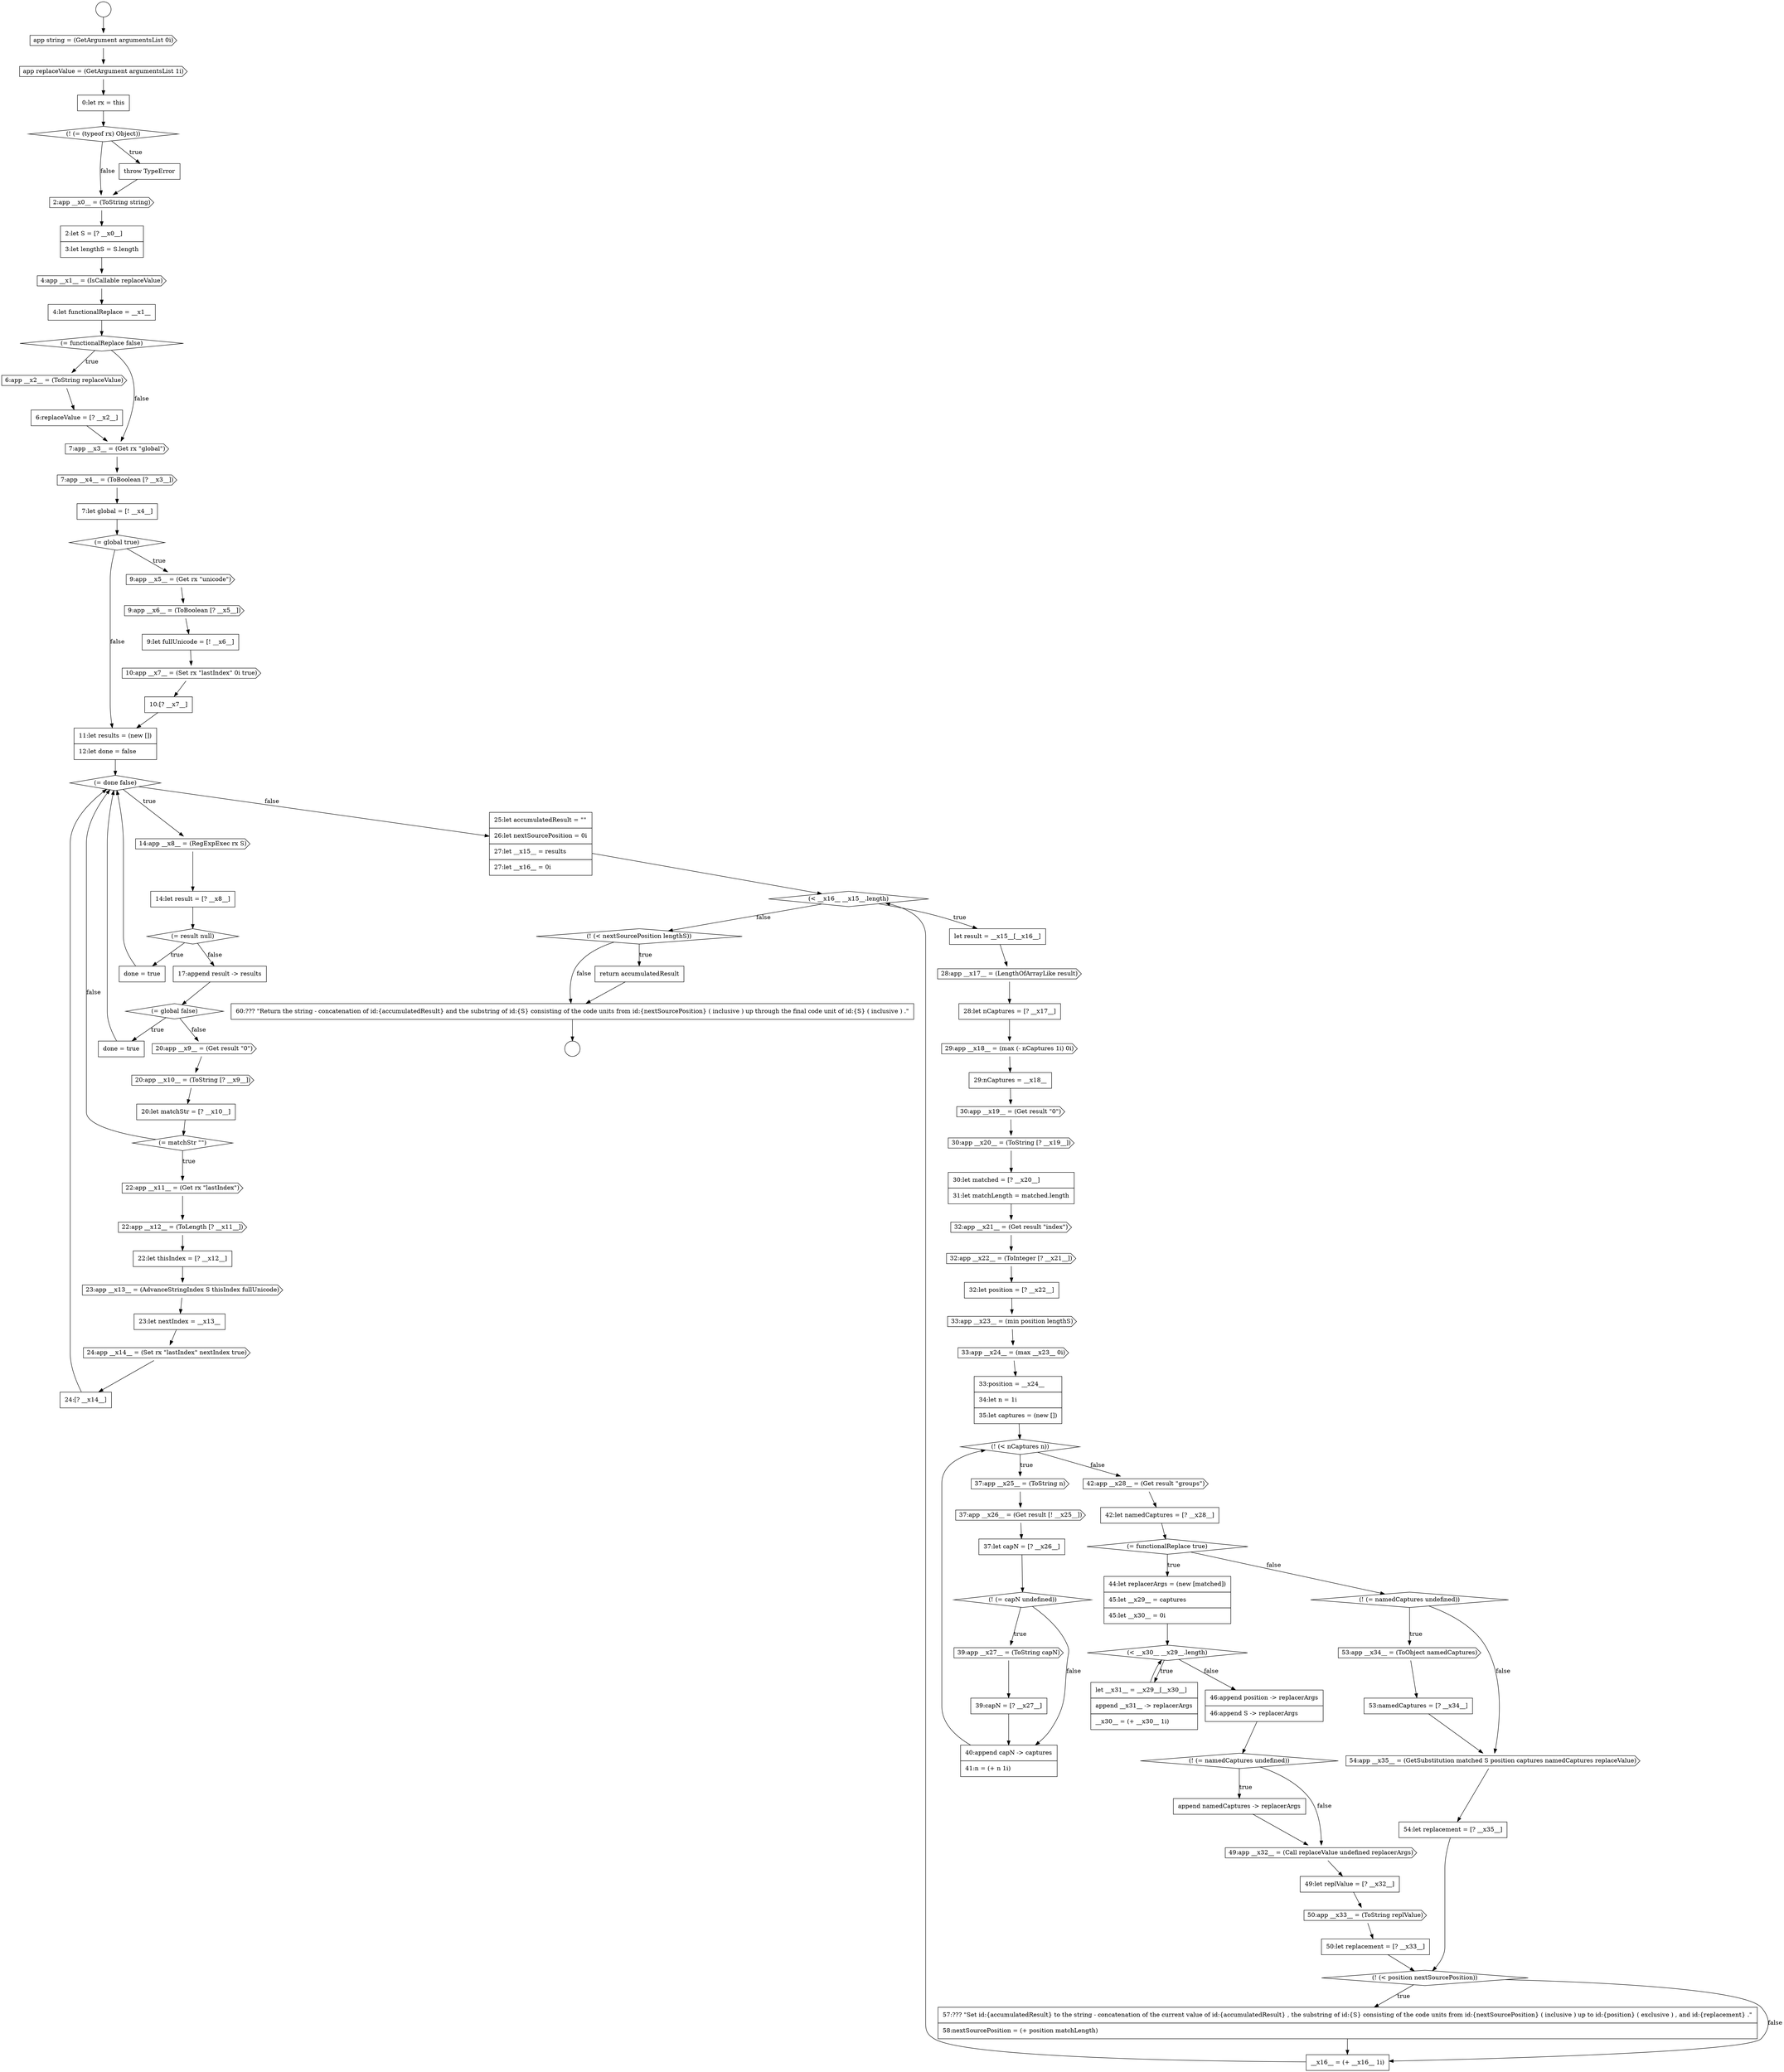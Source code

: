 digraph {
  node5 [shape=diamond, label=<<font color="black">(! (= (typeof rx) Object))</font>> color="black" fillcolor="white" style=filled]
  node84 [shape=none, margin=0, label=<<font color="black">
    <table border="0" cellborder="1" cellspacing="0" cellpadding="10">
      <tr><td align="left">54:let replacement = [? __x35__]</td></tr>
    </table>
  </font>> color="black" fillcolor="white" style=filled]
  node65 [shape=none, margin=0, label=<<font color="black">
    <table border="0" cellborder="1" cellspacing="0" cellpadding="10">
      <tr><td align="left">39:capN = [? __x27__]</td></tr>
    </table>
  </font>> color="black" fillcolor="white" style=filled]
  node77 [shape=none, margin=0, label=<<font color="black">
    <table border="0" cellborder="1" cellspacing="0" cellpadding="10">
      <tr><td align="left">49:let replValue = [? __x32__]</td></tr>
    </table>
  </font>> color="black" fillcolor="white" style=filled]
  node66 [shape=none, margin=0, label=<<font color="black">
    <table border="0" cellborder="1" cellspacing="0" cellpadding="10">
      <tr><td align="left">40:append capN -&gt; captures</td></tr>
      <tr><td align="left">41:n = (+ n 1i)</td></tr>
    </table>
  </font>> color="black" fillcolor="white" style=filled]
  node87 [shape=none, margin=0, label=<<font color="black">
    <table border="0" cellborder="1" cellspacing="0" cellpadding="10">
      <tr><td align="left">__x16__ = (+ __x16__ 1i)</td></tr>
    </table>
  </font>> color="black" fillcolor="white" style=filled]
  node69 [shape=diamond, label=<<font color="black">(= functionalReplace true)</font>> color="black" fillcolor="white" style=filled]
  node0 [shape=circle label=" " color="black" fillcolor="white" style=filled]
  node88 [shape=diamond, label=<<font color="black">(! (&lt; nextSourcePosition lengthS))</font>> color="black" fillcolor="white" style=filled]
  node10 [shape=none, margin=0, label=<<font color="black">
    <table border="0" cellborder="1" cellspacing="0" cellpadding="10">
      <tr><td align="left">4:let functionalReplace = __x1__</td></tr>
    </table>
  </font>> color="black" fillcolor="white" style=filled]
  node56 [shape=cds, label=<<font color="black">33:app __x23__ = (min position lengthS)</font>> color="black" fillcolor="white" style=filled]
  node42 [shape=none, margin=0, label=<<font color="black">
    <table border="0" cellborder="1" cellspacing="0" cellpadding="10">
      <tr><td align="left">24:[? __x14__]</td></tr>
    </table>
  </font>> color="black" fillcolor="white" style=filled]
  node24 [shape=diamond, label=<<font color="black">(= done false)</font>> color="black" fillcolor="white" style=filled]
  node37 [shape=cds, label=<<font color="black">22:app __x12__ = (ToLength [? __x11__])</font>> color="black" fillcolor="white" style=filled]
  node25 [shape=cds, label=<<font color="black">14:app __x8__ = (RegExpExec rx S)</font>> color="black" fillcolor="white" style=filled]
  node52 [shape=none, margin=0, label=<<font color="black">
    <table border="0" cellborder="1" cellspacing="0" cellpadding="10">
      <tr><td align="left">30:let matched = [? __x20__]</td></tr>
      <tr><td align="left">31:let matchLength = matched.length</td></tr>
    </table>
  </font>> color="black" fillcolor="white" style=filled]
  node14 [shape=cds, label=<<font color="black">7:app __x3__ = (Get rx &quot;global&quot;)</font>> color="black" fillcolor="white" style=filled]
  node20 [shape=none, margin=0, label=<<font color="black">
    <table border="0" cellborder="1" cellspacing="0" cellpadding="10">
      <tr><td align="left">9:let fullUnicode = [! __x6__]</td></tr>
    </table>
  </font>> color="black" fillcolor="white" style=filled]
  node46 [shape=cds, label=<<font color="black">28:app __x17__ = (LengthOfArrayLike result)</font>> color="black" fillcolor="white" style=filled]
  node57 [shape=cds, label=<<font color="black">33:app __x24__ = (max __x23__ 0i)</font>> color="black" fillcolor="white" style=filled]
  node78 [shape=cds, label=<<font color="black">50:app __x33__ = (ToString replValue)</font>> color="black" fillcolor="white" style=filled]
  node29 [shape=none, margin=0, label=<<font color="black">
    <table border="0" cellborder="1" cellspacing="0" cellpadding="10">
      <tr><td align="left">17:append result -&gt; results</td></tr>
    </table>
  </font>> color="black" fillcolor="white" style=filled]
  node61 [shape=cds, label=<<font color="black">37:app __x26__ = (Get result [! __x25__])</font>> color="black" fillcolor="white" style=filled]
  node89 [shape=none, margin=0, label=<<font color="black">
    <table border="0" cellborder="1" cellspacing="0" cellpadding="10">
      <tr><td align="left">return accumulatedResult</td></tr>
    </table>
  </font>> color="black" fillcolor="white" style=filled]
  node1 [shape=circle label=" " color="black" fillcolor="white" style=filled]
  node74 [shape=diamond, label=<<font color="black">(! (= namedCaptures undefined))</font>> color="black" fillcolor="white" style=filled]
  node6 [shape=none, margin=0, label=<<font color="black">
    <table border="0" cellborder="1" cellspacing="0" cellpadding="10">
      <tr><td align="left">throw TypeError</td></tr>
    </table>
  </font>> color="black" fillcolor="white" style=filled]
  node60 [shape=cds, label=<<font color="black">37:app __x25__ = (ToString n)</font>> color="black" fillcolor="white" style=filled]
  node85 [shape=diamond, label=<<font color="black">(! (&lt; position nextSourcePosition))</font>> color="black" fillcolor="white" style=filled]
  node70 [shape=none, margin=0, label=<<font color="black">
    <table border="0" cellborder="1" cellspacing="0" cellpadding="10">
      <tr><td align="left">44:let replacerArgs = (new [matched])</td></tr>
      <tr><td align="left">45:let __x29__ = captures</td></tr>
      <tr><td align="left">45:let __x30__ = 0i</td></tr>
    </table>
  </font>> color="black" fillcolor="white" style=filled]
  node21 [shape=cds, label=<<font color="black">10:app __x7__ = (Set rx &quot;lastIndex&quot; 0i true)</font>> color="black" fillcolor="white" style=filled]
  node33 [shape=cds, label=<<font color="black">20:app __x10__ = (ToString [? __x9__])</font>> color="black" fillcolor="white" style=filled]
  node28 [shape=none, margin=0, label=<<font color="black">
    <table border="0" cellborder="1" cellspacing="0" cellpadding="10">
      <tr><td align="left">done = true</td></tr>
    </table>
  </font>> color="black" fillcolor="white" style=filled]
  node38 [shape=none, margin=0, label=<<font color="black">
    <table border="0" cellborder="1" cellspacing="0" cellpadding="10">
      <tr><td align="left">22:let thisIndex = [? __x12__]</td></tr>
    </table>
  </font>> color="black" fillcolor="white" style=filled]
  node9 [shape=cds, label=<<font color="black">4:app __x1__ = (IsCallable replaceValue)</font>> color="black" fillcolor="white" style=filled]
  node53 [shape=cds, label=<<font color="black">32:app __x21__ = (Get result &quot;index&quot;)</font>> color="black" fillcolor="white" style=filled]
  node13 [shape=none, margin=0, label=<<font color="black">
    <table border="0" cellborder="1" cellspacing="0" cellpadding="10">
      <tr><td align="left">6:replaceValue = [? __x2__]</td></tr>
    </table>
  </font>> color="black" fillcolor="white" style=filled]
  node41 [shape=cds, label=<<font color="black">24:app __x14__ = (Set rx &quot;lastIndex&quot; nextIndex true)</font>> color="black" fillcolor="white" style=filled]
  node73 [shape=none, margin=0, label=<<font color="black">
    <table border="0" cellborder="1" cellspacing="0" cellpadding="10">
      <tr><td align="left">46:append position -&gt; replacerArgs</td></tr>
      <tr><td align="left">46:append S -&gt; replacerArgs</td></tr>
    </table>
  </font>> color="black" fillcolor="white" style=filled]
  node2 [shape=cds, label=<<font color="black">app string = (GetArgument argumentsList 0i)</font>> color="black" fillcolor="white" style=filled]
  node45 [shape=none, margin=0, label=<<font color="black">
    <table border="0" cellborder="1" cellspacing="0" cellpadding="10">
      <tr><td align="left">let result = __x15__[__x16__]</td></tr>
    </table>
  </font>> color="black" fillcolor="white" style=filled]
  node64 [shape=cds, label=<<font color="black">39:app __x27__ = (ToString capN)</font>> color="black" fillcolor="white" style=filled]
  node17 [shape=diamond, label=<<font color="black">(= global true)</font>> color="black" fillcolor="white" style=filled]
  node32 [shape=cds, label=<<font color="black">20:app __x9__ = (Get result &quot;0&quot;)</font>> color="black" fillcolor="white" style=filled]
  node34 [shape=none, margin=0, label=<<font color="black">
    <table border="0" cellborder="1" cellspacing="0" cellpadding="10">
      <tr><td align="left">20:let matchStr = [? __x10__]</td></tr>
    </table>
  </font>> color="black" fillcolor="white" style=filled]
  node22 [shape=none, margin=0, label=<<font color="black">
    <table border="0" cellborder="1" cellspacing="0" cellpadding="10">
      <tr><td align="left">10:[? __x7__]</td></tr>
    </table>
  </font>> color="black" fillcolor="white" style=filled]
  node44 [shape=diamond, label=<<font color="black">(&lt; __x16__ __x15__.length)</font>> color="black" fillcolor="white" style=filled]
  node59 [shape=diamond, label=<<font color="black">(! (&lt; nCaptures n))</font>> color="black" fillcolor="white" style=filled]
  node27 [shape=diamond, label=<<font color="black">(= result null)</font>> color="black" fillcolor="white" style=filled]
  node71 [shape=diamond, label=<<font color="black">(&lt; __x30__ __x29__.length)</font>> color="black" fillcolor="white" style=filled]
  node12 [shape=cds, label=<<font color="black">6:app __x2__ = (ToString replaceValue)</font>> color="black" fillcolor="white" style=filled]
  node54 [shape=cds, label=<<font color="black">32:app __x22__ = (ToInteger [? __x21__])</font>> color="black" fillcolor="white" style=filled]
  node49 [shape=none, margin=0, label=<<font color="black">
    <table border="0" cellborder="1" cellspacing="0" cellpadding="10">
      <tr><td align="left">29:nCaptures = __x18__</td></tr>
    </table>
  </font>> color="black" fillcolor="white" style=filled]
  node86 [shape=none, margin=0, label=<<font color="black">
    <table border="0" cellborder="1" cellspacing="0" cellpadding="10">
      <tr><td align="left">57:??? &quot;Set id:{accumulatedResult} to the string - concatenation of the current value of id:{accumulatedResult} , the substring of id:{S} consisting of the code units from id:{nextSourcePosition} ( inclusive ) up to id:{position} ( exclusive ) , and id:{replacement} .&quot;</td></tr>
      <tr><td align="left">58:nextSourcePosition = (+ position matchLength)</td></tr>
    </table>
  </font>> color="black" fillcolor="white" style=filled]
  node81 [shape=cds, label=<<font color="black">53:app __x34__ = (ToObject namedCaptures)</font>> color="black" fillcolor="white" style=filled]
  node76 [shape=cds, label=<<font color="black">49:app __x32__ = (Call replaceValue undefined replacerArgs)</font>> color="black" fillcolor="white" style=filled]
  node7 [shape=cds, label=<<font color="black">2:app __x0__ = (ToString string)</font>> color="black" fillcolor="white" style=filled]
  node39 [shape=cds, label=<<font color="black">23:app __x13__ = (AdvanceStringIndex S thisIndex fullUnicode)</font>> color="black" fillcolor="white" style=filled]
  node3 [shape=cds, label=<<font color="black">app replaceValue = (GetArgument argumentsList 1i)</font>> color="black" fillcolor="white" style=filled]
  node80 [shape=diamond, label=<<font color="black">(! (= namedCaptures undefined))</font>> color="black" fillcolor="white" style=filled]
  node35 [shape=diamond, label=<<font color="black">(= matchStr &quot;&quot;)</font>> color="black" fillcolor="white" style=filled]
  node48 [shape=cds, label=<<font color="black">29:app __x18__ = (max (- nCaptures 1i) 0i)</font>> color="black" fillcolor="white" style=filled]
  node63 [shape=diamond, label=<<font color="black">(! (= capN undefined))</font>> color="black" fillcolor="white" style=filled]
  node18 [shape=cds, label=<<font color="black">9:app __x5__ = (Get rx &quot;unicode&quot;)</font>> color="black" fillcolor="white" style=filled]
  node50 [shape=cds, label=<<font color="black">30:app __x19__ = (Get result &quot;0&quot;)</font>> color="black" fillcolor="white" style=filled]
  node67 [shape=cds, label=<<font color="black">42:app __x28__ = (Get result &quot;groups&quot;)</font>> color="black" fillcolor="white" style=filled]
  node16 [shape=none, margin=0, label=<<font color="black">
    <table border="0" cellborder="1" cellspacing="0" cellpadding="10">
      <tr><td align="left">7:let global = [! __x4__]</td></tr>
    </table>
  </font>> color="black" fillcolor="white" style=filled]
  node31 [shape=none, margin=0, label=<<font color="black">
    <table border="0" cellborder="1" cellspacing="0" cellpadding="10">
      <tr><td align="left">done = true</td></tr>
    </table>
  </font>> color="black" fillcolor="white" style=filled]
  node11 [shape=diamond, label=<<font color="black">(= functionalReplace false)</font>> color="black" fillcolor="white" style=filled]
  node72 [shape=none, margin=0, label=<<font color="black">
    <table border="0" cellborder="1" cellspacing="0" cellpadding="10">
      <tr><td align="left">let __x31__ = __x29__[__x30__]</td></tr>
      <tr><td align="left">append __x31__ -&gt; replacerArgs</td></tr>
      <tr><td align="left">__x30__ = (+ __x30__ 1i)</td></tr>
    </table>
  </font>> color="black" fillcolor="white" style=filled]
  node43 [shape=none, margin=0, label=<<font color="black">
    <table border="0" cellborder="1" cellspacing="0" cellpadding="10">
      <tr><td align="left">25:let accumulatedResult = &quot;&quot;</td></tr>
      <tr><td align="left">26:let nextSourcePosition = 0i</td></tr>
      <tr><td align="left">27:let __x15__ = results</td></tr>
      <tr><td align="left">27:let __x16__ = 0i</td></tr>
    </table>
  </font>> color="black" fillcolor="white" style=filled]
  node40 [shape=none, margin=0, label=<<font color="black">
    <table border="0" cellborder="1" cellspacing="0" cellpadding="10">
      <tr><td align="left">23:let nextIndex = __x13__</td></tr>
    </table>
  </font>> color="black" fillcolor="white" style=filled]
  node26 [shape=none, margin=0, label=<<font color="black">
    <table border="0" cellborder="1" cellspacing="0" cellpadding="10">
      <tr><td align="left">14:let result = [? __x8__]</td></tr>
    </table>
  </font>> color="black" fillcolor="white" style=filled]
  node55 [shape=none, margin=0, label=<<font color="black">
    <table border="0" cellborder="1" cellspacing="0" cellpadding="10">
      <tr><td align="left">32:let position = [? __x22__]</td></tr>
    </table>
  </font>> color="black" fillcolor="white" style=filled]
  node23 [shape=none, margin=0, label=<<font color="black">
    <table border="0" cellborder="1" cellspacing="0" cellpadding="10">
      <tr><td align="left">11:let results = (new [])</td></tr>
      <tr><td align="left">12:let done = false</td></tr>
    </table>
  </font>> color="black" fillcolor="white" style=filled]
  node8 [shape=none, margin=0, label=<<font color="black">
    <table border="0" cellborder="1" cellspacing="0" cellpadding="10">
      <tr><td align="left">2:let S = [? __x0__]</td></tr>
      <tr><td align="left">3:let lengthS = S.length</td></tr>
    </table>
  </font>> color="black" fillcolor="white" style=filled]
  node75 [shape=none, margin=0, label=<<font color="black">
    <table border="0" cellborder="1" cellspacing="0" cellpadding="10">
      <tr><td align="left">append namedCaptures -&gt; replacerArgs</td></tr>
    </table>
  </font>> color="black" fillcolor="white" style=filled]
  node58 [shape=none, margin=0, label=<<font color="black">
    <table border="0" cellborder="1" cellspacing="0" cellpadding="10">
      <tr><td align="left">33:position = __x24__</td></tr>
      <tr><td align="left">34:let n = 1i</td></tr>
      <tr><td align="left">35:let captures = (new [])</td></tr>
    </table>
  </font>> color="black" fillcolor="white" style=filled]
  node82 [shape=none, margin=0, label=<<font color="black">
    <table border="0" cellborder="1" cellspacing="0" cellpadding="10">
      <tr><td align="left">53:namedCaptures = [? __x34__]</td></tr>
    </table>
  </font>> color="black" fillcolor="white" style=filled]
  node36 [shape=cds, label=<<font color="black">22:app __x11__ = (Get rx &quot;lastIndex&quot;)</font>> color="black" fillcolor="white" style=filled]
  node30 [shape=diamond, label=<<font color="black">(= global false)</font>> color="black" fillcolor="white" style=filled]
  node51 [shape=cds, label=<<font color="black">30:app __x20__ = (ToString [? __x19__])</font>> color="black" fillcolor="white" style=filled]
  node19 [shape=cds, label=<<font color="black">9:app __x6__ = (ToBoolean [? __x5__])</font>> color="black" fillcolor="white" style=filled]
  node4 [shape=none, margin=0, label=<<font color="black">
    <table border="0" cellborder="1" cellspacing="0" cellpadding="10">
      <tr><td align="left">0:let rx = this</td></tr>
    </table>
  </font>> color="black" fillcolor="white" style=filled]
  node79 [shape=none, margin=0, label=<<font color="black">
    <table border="0" cellborder="1" cellspacing="0" cellpadding="10">
      <tr><td align="left">50:let replacement = [? __x33__]</td></tr>
    </table>
  </font>> color="black" fillcolor="white" style=filled]
  node47 [shape=none, margin=0, label=<<font color="black">
    <table border="0" cellborder="1" cellspacing="0" cellpadding="10">
      <tr><td align="left">28:let nCaptures = [? __x17__]</td></tr>
    </table>
  </font>> color="black" fillcolor="white" style=filled]
  node15 [shape=cds, label=<<font color="black">7:app __x4__ = (ToBoolean [? __x3__])</font>> color="black" fillcolor="white" style=filled]
  node68 [shape=none, margin=0, label=<<font color="black">
    <table border="0" cellborder="1" cellspacing="0" cellpadding="10">
      <tr><td align="left">42:let namedCaptures = [? __x28__]</td></tr>
    </table>
  </font>> color="black" fillcolor="white" style=filled]
  node62 [shape=none, margin=0, label=<<font color="black">
    <table border="0" cellborder="1" cellspacing="0" cellpadding="10">
      <tr><td align="left">37:let capN = [? __x26__]</td></tr>
    </table>
  </font>> color="black" fillcolor="white" style=filled]
  node90 [shape=none, margin=0, label=<<font color="black">
    <table border="0" cellborder="1" cellspacing="0" cellpadding="10">
      <tr><td align="left">60:??? &quot;Return the string - concatenation of id:{accumulatedResult} and the substring of id:{S} consisting of the code units from id:{nextSourcePosition} ( inclusive ) up through the final code unit of id:{S} ( inclusive ) .&quot;</td></tr>
    </table>
  </font>> color="black" fillcolor="white" style=filled]
  node83 [shape=cds, label=<<font color="black">54:app __x35__ = (GetSubstitution matched S position captures namedCaptures replaceValue)</font>> color="black" fillcolor="white" style=filled]
  node87 -> node44 [ color="black"]
  node69 -> node70 [label=<<font color="black">true</font>> color="black"]
  node69 -> node80 [label=<<font color="black">false</font>> color="black"]
  node53 -> node54 [ color="black"]
  node3 -> node4 [ color="black"]
  node72 -> node71 [ color="black"]
  node61 -> node62 [ color="black"]
  node24 -> node25 [label=<<font color="black">true</font>> color="black"]
  node24 -> node43 [label=<<font color="black">false</font>> color="black"]
  node64 -> node65 [ color="black"]
  node29 -> node30 [ color="black"]
  node42 -> node24 [ color="black"]
  node39 -> node40 [ color="black"]
  node67 -> node68 [ color="black"]
  node80 -> node81 [label=<<font color="black">true</font>> color="black"]
  node80 -> node83 [label=<<font color="black">false</font>> color="black"]
  node7 -> node8 [ color="black"]
  node54 -> node55 [ color="black"]
  node34 -> node35 [ color="black"]
  node18 -> node19 [ color="black"]
  node2 -> node3 [ color="black"]
  node62 -> node63 [ color="black"]
  node88 -> node89 [label=<<font color="black">true</font>> color="black"]
  node88 -> node90 [label=<<font color="black">false</font>> color="black"]
  node15 -> node16 [ color="black"]
  node55 -> node56 [ color="black"]
  node83 -> node84 [ color="black"]
  node28 -> node24 [ color="black"]
  node44 -> node45 [label=<<font color="black">true</font>> color="black"]
  node44 -> node88 [label=<<font color="black">false</font>> color="black"]
  node19 -> node20 [ color="black"]
  node13 -> node14 [ color="black"]
  node57 -> node58 [ color="black"]
  node12 -> node13 [ color="black"]
  node11 -> node12 [label=<<font color="black">true</font>> color="black"]
  node11 -> node14 [label=<<font color="black">false</font>> color="black"]
  node45 -> node46 [ color="black"]
  node0 -> node2 [ color="black"]
  node75 -> node76 [ color="black"]
  node36 -> node37 [ color="black"]
  node22 -> node23 [ color="black"]
  node70 -> node71 [ color="black"]
  node6 -> node7 [ color="black"]
  node76 -> node77 [ color="black"]
  node52 -> node53 [ color="black"]
  node84 -> node85 [ color="black"]
  node43 -> node44 [ color="black"]
  node9 -> node10 [ color="black"]
  node37 -> node38 [ color="black"]
  node68 -> node69 [ color="black"]
  node23 -> node24 [ color="black"]
  node14 -> node15 [ color="black"]
  node40 -> node41 [ color="black"]
  node86 -> node87 [ color="black"]
  node30 -> node31 [label=<<font color="black">true</font>> color="black"]
  node30 -> node32 [label=<<font color="black">false</font>> color="black"]
  node17 -> node18 [label=<<font color="black">true</font>> color="black"]
  node17 -> node23 [label=<<font color="black">false</font>> color="black"]
  node77 -> node78 [ color="black"]
  node26 -> node27 [ color="black"]
  node27 -> node28 [label=<<font color="black">true</font>> color="black"]
  node27 -> node29 [label=<<font color="black">false</font>> color="black"]
  node31 -> node24 [ color="black"]
  node63 -> node64 [label=<<font color="black">true</font>> color="black"]
  node63 -> node66 [label=<<font color="black">false</font>> color="black"]
  node78 -> node79 [ color="black"]
  node10 -> node11 [ color="black"]
  node66 -> node59 [ color="black"]
  node47 -> node48 [ color="black"]
  node50 -> node51 [ color="black"]
  node4 -> node5 [ color="black"]
  node51 -> node52 [ color="black"]
  node25 -> node26 [ color="black"]
  node79 -> node85 [ color="black"]
  node8 -> node9 [ color="black"]
  node21 -> node22 [ color="black"]
  node73 -> node74 [ color="black"]
  node59 -> node60 [label=<<font color="black">true</font>> color="black"]
  node59 -> node67 [label=<<font color="black">false</font>> color="black"]
  node20 -> node21 [ color="black"]
  node60 -> node61 [ color="black"]
  node56 -> node57 [ color="black"]
  node5 -> node6 [label=<<font color="black">true</font>> color="black"]
  node5 -> node7 [label=<<font color="black">false</font>> color="black"]
  node90 -> node1 [ color="black"]
  node82 -> node83 [ color="black"]
  node16 -> node17 [ color="black"]
  node89 -> node90 [ color="black"]
  node85 -> node86 [label=<<font color="black">true</font>> color="black"]
  node85 -> node87 [label=<<font color="black">false</font>> color="black"]
  node46 -> node47 [ color="black"]
  node58 -> node59 [ color="black"]
  node74 -> node75 [label=<<font color="black">true</font>> color="black"]
  node74 -> node76 [label=<<font color="black">false</font>> color="black"]
  node65 -> node66 [ color="black"]
  node48 -> node49 [ color="black"]
  node49 -> node50 [ color="black"]
  node81 -> node82 [ color="black"]
  node38 -> node39 [ color="black"]
  node71 -> node72 [label=<<font color="black">true</font>> color="black"]
  node71 -> node73 [label=<<font color="black">false</font>> color="black"]
  node32 -> node33 [ color="black"]
  node35 -> node36 [label=<<font color="black">true</font>> color="black"]
  node35 -> node24 [label=<<font color="black">false</font>> color="black"]
  node33 -> node34 [ color="black"]
  node41 -> node42 [ color="black"]
}
